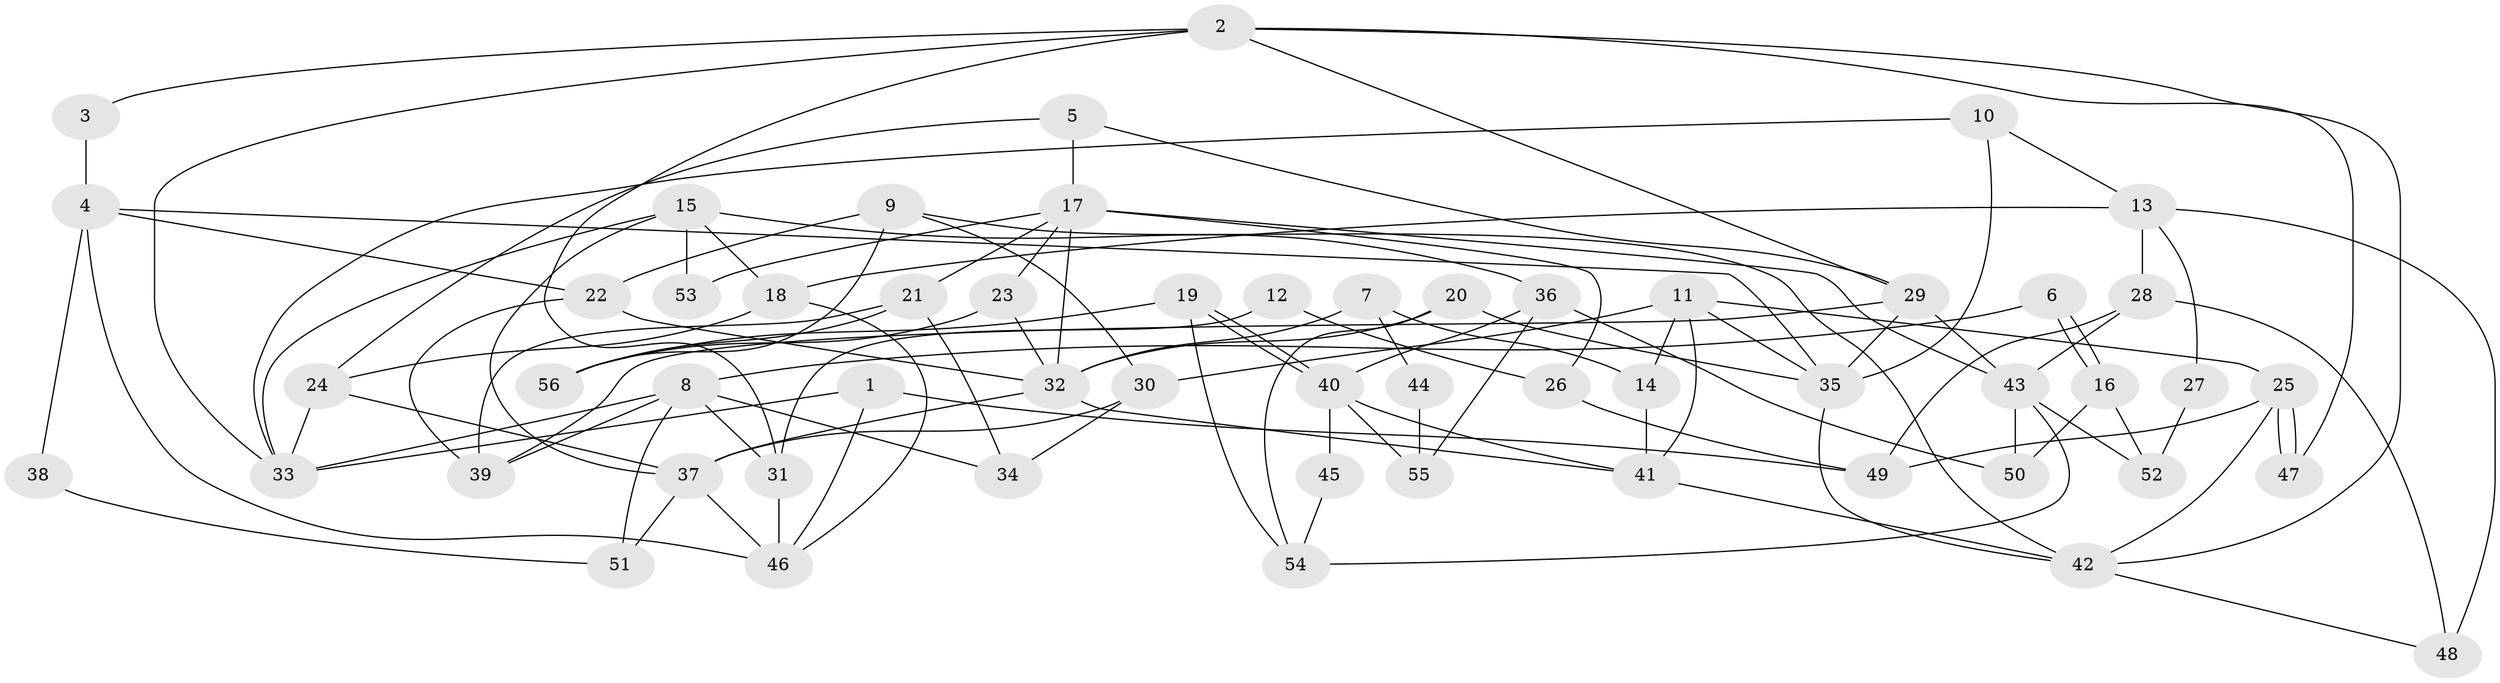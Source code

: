 // coarse degree distribution, {3: 0.2727272727272727, 4: 0.13636363636363635, 2: 0.18181818181818182, 7: 0.13636363636363635, 8: 0.09090909090909091, 6: 0.045454545454545456, 5: 0.13636363636363635}
// Generated by graph-tools (version 1.1) at 2025/53/03/04/25 21:53:01]
// undirected, 56 vertices, 112 edges
graph export_dot {
graph [start="1"]
  node [color=gray90,style=filled];
  1;
  2;
  3;
  4;
  5;
  6;
  7;
  8;
  9;
  10;
  11;
  12;
  13;
  14;
  15;
  16;
  17;
  18;
  19;
  20;
  21;
  22;
  23;
  24;
  25;
  26;
  27;
  28;
  29;
  30;
  31;
  32;
  33;
  34;
  35;
  36;
  37;
  38;
  39;
  40;
  41;
  42;
  43;
  44;
  45;
  46;
  47;
  48;
  49;
  50;
  51;
  52;
  53;
  54;
  55;
  56;
  1 -- 33;
  1 -- 46;
  1 -- 49;
  2 -- 33;
  2 -- 31;
  2 -- 3;
  2 -- 29;
  2 -- 42;
  2 -- 47;
  3 -- 4;
  4 -- 22;
  4 -- 35;
  4 -- 38;
  4 -- 46;
  5 -- 24;
  5 -- 29;
  5 -- 17;
  6 -- 16;
  6 -- 16;
  6 -- 8;
  7 -- 14;
  7 -- 32;
  7 -- 44;
  8 -- 39;
  8 -- 34;
  8 -- 31;
  8 -- 33;
  8 -- 51;
  9 -- 42;
  9 -- 30;
  9 -- 22;
  9 -- 56;
  10 -- 35;
  10 -- 13;
  10 -- 33;
  11 -- 35;
  11 -- 25;
  11 -- 14;
  11 -- 30;
  11 -- 41;
  12 -- 31;
  12 -- 26;
  13 -- 28;
  13 -- 18;
  13 -- 27;
  13 -- 48;
  14 -- 41;
  15 -- 33;
  15 -- 18;
  15 -- 36;
  15 -- 37;
  15 -- 53;
  16 -- 50;
  16 -- 52;
  17 -- 23;
  17 -- 21;
  17 -- 26;
  17 -- 32;
  17 -- 43;
  17 -- 53;
  18 -- 46;
  18 -- 24;
  19 -- 56;
  19 -- 40;
  19 -- 40;
  19 -- 54;
  20 -- 32;
  20 -- 54;
  20 -- 35;
  21 -- 39;
  21 -- 34;
  21 -- 56;
  22 -- 32;
  22 -- 39;
  23 -- 56;
  23 -- 32;
  24 -- 33;
  24 -- 37;
  25 -- 42;
  25 -- 47;
  25 -- 47;
  25 -- 49;
  26 -- 49;
  27 -- 52;
  28 -- 49;
  28 -- 48;
  28 -- 43;
  29 -- 43;
  29 -- 35;
  29 -- 39;
  30 -- 37;
  30 -- 34;
  31 -- 46;
  32 -- 41;
  32 -- 37;
  35 -- 42;
  36 -- 40;
  36 -- 50;
  36 -- 55;
  37 -- 46;
  37 -- 51;
  38 -- 51;
  40 -- 41;
  40 -- 45;
  40 -- 55;
  41 -- 42;
  42 -- 48;
  43 -- 50;
  43 -- 52;
  43 -- 54;
  44 -- 55;
  45 -- 54;
}
